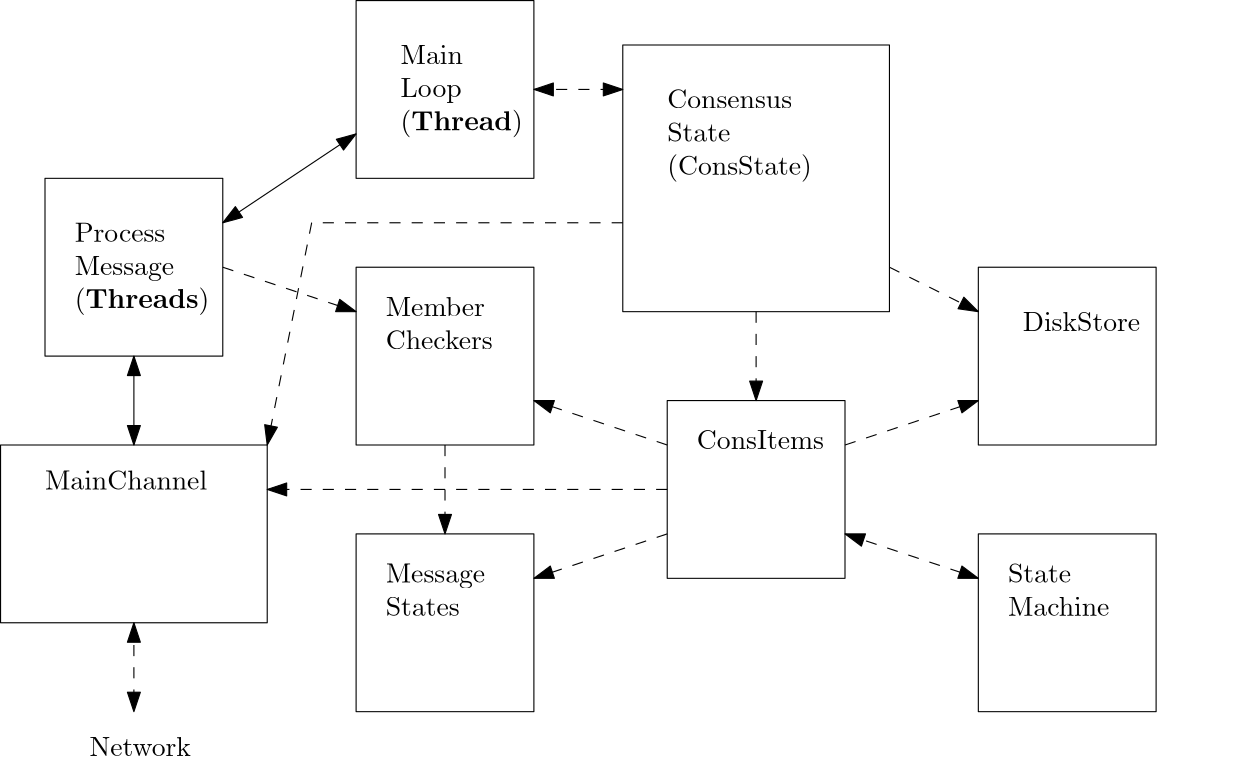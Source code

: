 <?xml version="1.0"?>
<!DOCTYPE ipe SYSTEM "ipe.dtd">
<ipe version="70206" creator="Ipe 7.2.7">
<info created="D:20190206142553" modified="D:20190206152338"/>
<ipestyle name="basic">
<symbol name="arrow/arc(spx)">
<path stroke="sym-stroke" fill="sym-stroke" pen="sym-pen">
0 0 m
-1 0.333 l
-1 -0.333 l
h
</path>
</symbol>
<symbol name="arrow/farc(spx)">
<path stroke="sym-stroke" fill="white" pen="sym-pen">
0 0 m
-1 0.333 l
-1 -0.333 l
h
</path>
</symbol>
<symbol name="arrow/ptarc(spx)">
<path stroke="sym-stroke" fill="sym-stroke" pen="sym-pen">
0 0 m
-1 0.333 l
-0.8 0 l
-1 -0.333 l
h
</path>
</symbol>
<symbol name="arrow/fptarc(spx)">
<path stroke="sym-stroke" fill="white" pen="sym-pen">
0 0 m
-1 0.333 l
-0.8 0 l
-1 -0.333 l
h
</path>
</symbol>
<symbol name="mark/circle(sx)" transformations="translations">
<path fill="sym-stroke">
0.6 0 0 0.6 0 0 e
0.4 0 0 0.4 0 0 e
</path>
</symbol>
<symbol name="mark/disk(sx)" transformations="translations">
<path fill="sym-stroke">
0.6 0 0 0.6 0 0 e
</path>
</symbol>
<symbol name="mark/fdisk(sfx)" transformations="translations">
<group>
<path fill="sym-fill">
0.5 0 0 0.5 0 0 e
</path>
<path fill="sym-stroke" fillrule="eofill">
0.6 0 0 0.6 0 0 e
0.4 0 0 0.4 0 0 e
</path>
</group>
</symbol>
<symbol name="mark/box(sx)" transformations="translations">
<path fill="sym-stroke" fillrule="eofill">
-0.6 -0.6 m
0.6 -0.6 l
0.6 0.6 l
-0.6 0.6 l
h
-0.4 -0.4 m
0.4 -0.4 l
0.4 0.4 l
-0.4 0.4 l
h
</path>
</symbol>
<symbol name="mark/square(sx)" transformations="translations">
<path fill="sym-stroke">
-0.6 -0.6 m
0.6 -0.6 l
0.6 0.6 l
-0.6 0.6 l
h
</path>
</symbol>
<symbol name="mark/fsquare(sfx)" transformations="translations">
<group>
<path fill="sym-fill">
-0.5 -0.5 m
0.5 -0.5 l
0.5 0.5 l
-0.5 0.5 l
h
</path>
<path fill="sym-stroke" fillrule="eofill">
-0.6 -0.6 m
0.6 -0.6 l
0.6 0.6 l
-0.6 0.6 l
h
-0.4 -0.4 m
0.4 -0.4 l
0.4 0.4 l
-0.4 0.4 l
h
</path>
</group>
</symbol>
<symbol name="mark/cross(sx)" transformations="translations">
<group>
<path fill="sym-stroke">
-0.43 -0.57 m
0.57 0.43 l
0.43 0.57 l
-0.57 -0.43 l
h
</path>
<path fill="sym-stroke">
-0.43 0.57 m
0.57 -0.43 l
0.43 -0.57 l
-0.57 0.43 l
h
</path>
</group>
</symbol>
<symbol name="arrow/fnormal(spx)">
<path stroke="sym-stroke" fill="white" pen="sym-pen">
0 0 m
-1 0.333 l
-1 -0.333 l
h
</path>
</symbol>
<symbol name="arrow/pointed(spx)">
<path stroke="sym-stroke" fill="sym-stroke" pen="sym-pen">
0 0 m
-1 0.333 l
-0.8 0 l
-1 -0.333 l
h
</path>
</symbol>
<symbol name="arrow/fpointed(spx)">
<path stroke="sym-stroke" fill="white" pen="sym-pen">
0 0 m
-1 0.333 l
-0.8 0 l
-1 -0.333 l
h
</path>
</symbol>
<symbol name="arrow/linear(spx)">
<path stroke="sym-stroke" pen="sym-pen">
-1 0.333 m
0 0 l
-1 -0.333 l
</path>
</symbol>
<symbol name="arrow/fdouble(spx)">
<path stroke="sym-stroke" fill="white" pen="sym-pen">
0 0 m
-1 0.333 l
-1 -0.333 l
h
-1 0 m
-2 0.333 l
-2 -0.333 l
h
</path>
</symbol>
<symbol name="arrow/double(spx)">
<path stroke="sym-stroke" fill="sym-stroke" pen="sym-pen">
0 0 m
-1 0.333 l
-1 -0.333 l
h
-1 0 m
-2 0.333 l
-2 -0.333 l
h
</path>
</symbol>
<pen name="heavier" value="0.8"/>
<pen name="fat" value="1.2"/>
<pen name="ultrafat" value="2"/>
<symbolsize name="large" value="5"/>
<symbolsize name="small" value="2"/>
<symbolsize name="tiny" value="1.1"/>
<arrowsize name="large" value="10"/>
<arrowsize name="small" value="5"/>
<arrowsize name="tiny" value="3"/>
<color name="red" value="1 0 0"/>
<color name="green" value="0 1 0"/>
<color name="blue" value="0 0 1"/>
<color name="yellow" value="1 1 0"/>
<color name="orange" value="1 0.647 0"/>
<color name="gold" value="1 0.843 0"/>
<color name="purple" value="0.627 0.125 0.941"/>
<color name="gray" value="0.745"/>
<color name="brown" value="0.647 0.165 0.165"/>
<color name="navy" value="0 0 0.502"/>
<color name="pink" value="1 0.753 0.796"/>
<color name="seagreen" value="0.18 0.545 0.341"/>
<color name="turquoise" value="0.251 0.878 0.816"/>
<color name="violet" value="0.933 0.51 0.933"/>
<color name="darkblue" value="0 0 0.545"/>
<color name="darkcyan" value="0 0.545 0.545"/>
<color name="darkgray" value="0.663"/>
<color name="darkgreen" value="0 0.392 0"/>
<color name="darkmagenta" value="0.545 0 0.545"/>
<color name="darkorange" value="1 0.549 0"/>
<color name="darkred" value="0.545 0 0"/>
<color name="lightblue" value="0.678 0.847 0.902"/>
<color name="lightcyan" value="0.878 1 1"/>
<color name="lightgray" value="0.827"/>
<color name="lightgreen" value="0.565 0.933 0.565"/>
<color name="lightyellow" value="1 1 0.878"/>
<dashstyle name="dashed" value="[4] 0"/>
<dashstyle name="dotted" value="[1 3] 0"/>
<dashstyle name="dash dotted" value="[4 2 1 2] 0"/>
<dashstyle name="dash dot dotted" value="[4 2 1 2 1 2] 0"/>
<textsize name="large" value="\large"/>
<textsize name="Large" value="\Large"/>
<textsize name="LARGE" value="\LARGE"/>
<textsize name="huge" value="\huge"/>
<textsize name="Huge" value="\Huge"/>
<textsize name="small" value="\small"/>
<textsize name="footnote" value="\footnotesize"/>
<textsize name="tiny" value="\tiny"/>
<textstyle name="center" begin="\begin{center}" end="\end{center}"/>
<textstyle name="itemize" begin="\begin{itemize}" end="\end{itemize}"/>
<textstyle name="item" begin="\begin{itemize}\item{}" end="\end{itemize}"/>
<gridsize name="4 pts" value="4"/>
<gridsize name="8 pts (~3 mm)" value="8"/>
<gridsize name="16 pts (~6 mm)" value="16"/>
<gridsize name="32 pts (~12 mm)" value="32"/>
<gridsize name="10 pts (~3.5 mm)" value="10"/>
<gridsize name="20 pts (~7 mm)" value="20"/>
<gridsize name="14 pts (~5 mm)" value="14"/>
<gridsize name="28 pts (~10 mm)" value="28"/>
<gridsize name="56 pts (~20 mm)" value="56"/>
<anglesize name="90 deg" value="90"/>
<anglesize name="60 deg" value="60"/>
<anglesize name="45 deg" value="45"/>
<anglesize name="30 deg" value="30"/>
<anglesize name="22.5 deg" value="22.5"/>
<opacity name="10%" value="0.1"/>
<opacity name="30%" value="0.3"/>
<opacity name="50%" value="0.5"/>
<opacity name="75%" value="0.75"/>
<tiling name="falling" angle="-60" step="4" width="1"/>
<tiling name="rising" angle="30" step="4" width="1"/>
</ipestyle>
<page>
<layer name="alpha"/>
<view layers="alpha" active="alpha"/>
<group layer="alpha" matrix="1 0 0 1 64 176">
<path stroke="black">
384 384 m
384 320 l
448 320 l
448 384 l
h
</path>
<text transformations="translations" pos="400 368" stroke="black" type="minipage" width="48" height="5.958" depth="0.96" valign="top">DiskStore</text>
</group>
<group matrix="1 0 0 1 32 -16">
<path matrix="0.75 0 0 0.5 16 256" stroke="black">
64 512 m
64 384 l
192 384 l
192 512 l
h
</path>
<text transformations="translations" pos="80 496" stroke="black" type="label" width="58.392" height="6.918" depth="0" valign="baseline">MainChannel</text>
</group>
<group matrix="1 0 0 1 -64 96">
<path stroke="black">
384 544 m
384 448 l
480 448 l
480 544 l
h
</path>
<text transformations="translations" pos="400 528" stroke="black" type="minipage" width="80" height="19.079" depth="14.13" valign="top">Consensus\\
State\\
(ConsState)</text>
</group>
<group matrix="1 0 0 1 -64 -16">
<path matrix="1 0 0 1 -32 32" stroke="black">
320 640 m
320 576 l
384 576 l
384 640 l
h
</path>
<text matrix="1 0 0 1 -32 32" transformations="translations" pos="336 624" stroke="black" type="minipage" width="48" height="19.079" depth="14.13" valign="top">Main\\
Loop\\
({\bf Thread})</text>
</group>
<group matrix="1 0 0 1 0 16">
<path matrix="1 0 0 1 -80 0" stroke="black">
192 576 m
192 512 l
256 512 l
256 576 l
h
</path>
<text matrix="0.333333 0 0 18 58.6667 -9808" transformations="translations" pos="192 576" stroke="black" type="minipage" width="64" height="19.079" depth="14.13" valign="top">Process\\
Message\\
({\bf Threads})</text>
</group>
<group matrix="1 0 0 1 -16 16">
<path matrix="0.666667 0 0 0.666667 197.333 117.333" stroke="black">
64 640 m
64 544 l
160 544 l
160 640 l
h
</path>
<text matrix="0.666667 0 0 0.666667 197.333 117.333" transformations="translations" pos="80 624" stroke="black" type="minipage" width="80" height="11.924" depth="6.95" valign="top">Member\\
Checkers</text>
</group>
<group matrix="1 0 0 1 48 16">
<path matrix="0.666667 0 0 0.666667 245.333 69.333" stroke="black">
64 640 m
64 544 l
160 544 l
160 640 l
h
</path>
<text matrix="0.666667 0 0 0.666667 245.333 69.333" transformations="translations" pos="80 624" stroke="black" type="minipage" width="80" height="5.898" depth="0.91" valign="top">ConsItems</text>
</group>
<group matrix="1 0 0 1 -112 48">
<path matrix="0.666667 0 0 0.666667 293.333 -10.667" stroke="black">
64 640 m
64 544 l
160 544 l
160 640 l
h
</path>
<text matrix="0.666667 0 0 0.666667 293.333 -10.667" transformations="translations" pos="80 624" stroke="black" type="minipage" width="80" height="11.873" depth="6.89" valign="top">Message\\
States</text>
</group>
<path stroke="black" arrow="normal/normal" rarrow="normal/normal">
144 528 m
144 496 l
</path>
<path stroke="black" arrow="normal/normal" rarrow="normal/normal">
176 576 m
224 608 l
</path>
<path stroke="black" dash="dashed" arrow="normal/normal">
176 560 m
224 544 l
</path>
<path stroke="black" dash="dashed" arrow="normal/normal">
256 496 m
256 464 l
</path>
<path stroke="black" dash="dashed" arrow="normal/normal" rarrow="normal/normal">
288 624 m
320 624 l
</path>
<path stroke="black" dash="dashed" arrow="normal/normal">
368 544 m
368 512 l
</path>
<path stroke="black" dash="dashed" arrow="normal/normal">
416 560 m
448 544 l
</path>
<path stroke="black" dash="dashed" arrow="normal/normal">
336 464 m
288 448 l
</path>
<path stroke="black" dash="dashed" arrow="normal/normal">
336 496 m
288 512 l
</path>
<path stroke="black" dash="dashed" arrow="normal/normal">
400 496 m
448 512 l
</path>
<path stroke="black" dash="dashed" arrow="normal/normal">
336 480 m
192 480 l
</path>
<path stroke="black" dash="dashed" arrow="normal/normal">
320 576 m
208 576 l
192 496 l
</path>
<path stroke="black" dash="dashed" arrow="normal/normal" rarrow="normal/normal">
144 432 m
144 400 l
</path>
<text transformations="translations" pos="128 384" stroke="black" type="label" width="36.557" height="6.918" depth="0" valign="baseline">Network</text>
<group>
<path matrix="0.666667 0 0 0.666667 405.333 37.333" stroke="black">
64 640 m
64 544 l
160 544 l
160 640 l
h
</path>
<text matrix="0.666667 0 0 0.666667 405.333 37.333" transformations="translations" pos="80 624" stroke="black" type="minipage" width="80" height="11.873" depth="6.89" valign="top">State\\
Machine</text>
</group>
<path stroke="black" dash="dashed" arrow="normal/normal" rarrow="normal/normal">
400 464 m
448 448 l
</path>
</page>
</ipe>
